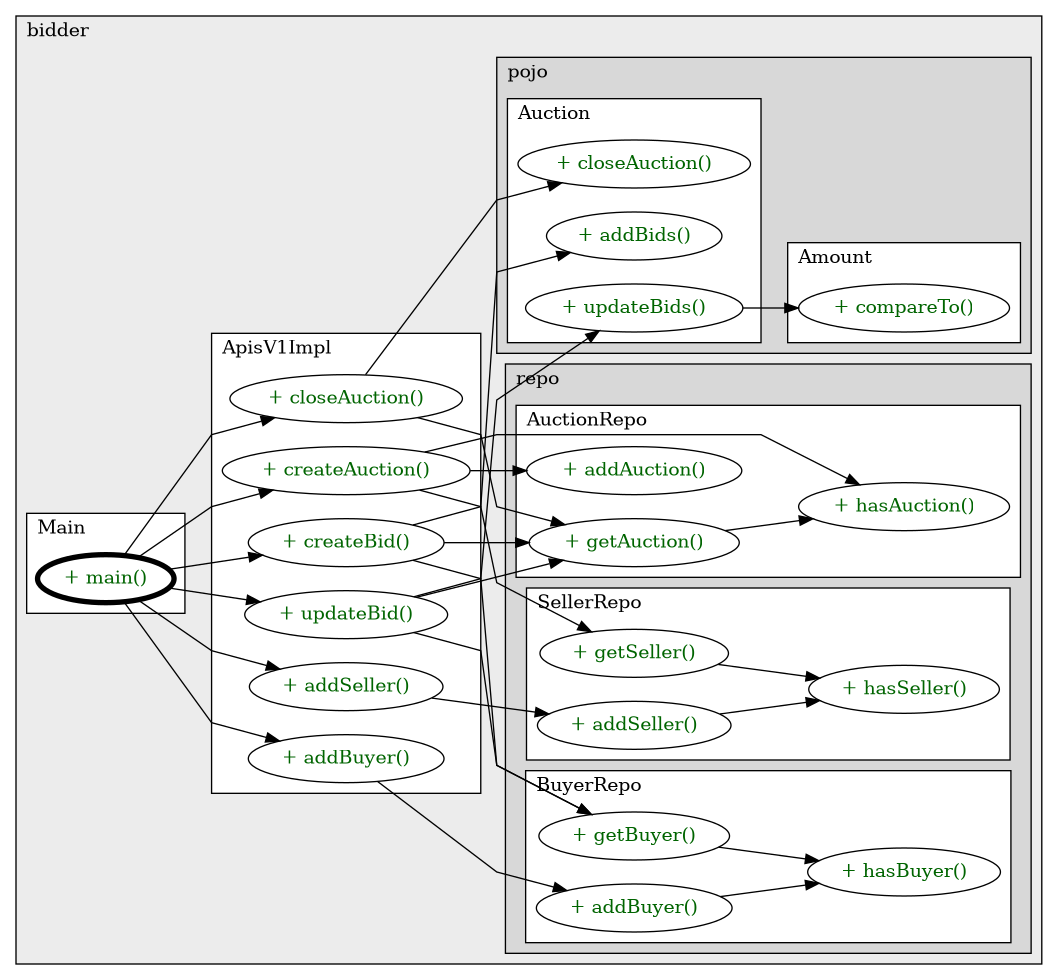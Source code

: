 @startuml

/' diagram meta data start
config=CallConfiguration;
{
  "rootMethod": "com.bidder.Main#main(String[])",
  "projectClassification": {
    "searchMode": "OpenProject", // OpenProject, AllProjects
    "includedProjects": "",
    "pathEndKeywords": "*.impl",
    "isClientPath": "",
    "isClientName": "",
    "isTestPath": "",
    "isTestName": "",
    "isMappingPath": "",
    "isMappingName": "",
    "isDataAccessPath": "",
    "isDataAccessName": "",
    "isDataStructurePath": "",
    "isDataStructureName": "",
    "isInterfaceStructuresPath": "",
    "isInterfaceStructuresName": "",
    "isEntryPointPath": "",
    "isEntryPointName": "",
    "treatFinalFieldsAsMandatory": false
  },
  "graphRestriction": {
    "classPackageExcludeFilter": "",
    "classPackageIncludeFilter": "",
    "classNameExcludeFilter": "",
    "classNameIncludeFilter": "",
    "methodNameExcludeFilter": "",
    "methodNameIncludeFilter": "",
    "removeByInheritance": "", // inheritance/annotation based filtering is done in a second step
    "removeByAnnotation": "",
    "removeByClassPackage": "", // cleanup the graph after inheritance/annotation based filtering is done
    "removeByClassName": "",
    "cutMappings": false,
    "cutEnum": true,
    "cutTests": true,
    "cutClient": true,
    "cutDataAccess": true,
    "cutInterfaceStructures": true,
    "cutDataStructures": true,
    "cutGetterAndSetter": true,
    "cutConstructors": true
  },
  "graphTraversal": {
    "forwardDepth": 3,
    "backwardDepth": 3,
    "classPackageExcludeFilter": "",
    "classPackageIncludeFilter": "",
    "classNameExcludeFilter": "",
    "classNameIncludeFilter": "",
    "methodNameExcludeFilter": "",
    "methodNameIncludeFilter": "",
    "hideMappings": false,
    "hideDataStructures": false,
    "hidePrivateMethods": true,
    "hideInterfaceCalls": true, // indirection: implementation -> interface (is hidden) -> implementation
    "onlyShowApplicationEntryPoints": false, // root node is included
    "useMethodCallsForStructureDiagram": "ForwardOnly" // ForwardOnly, BothDirections, No
  },
  "details": {
    "aggregation": "GroupByClass", // ByClass, GroupByClass, None
    "showMethodParametersTypes": false,
    "showMethodParametersNames": false,
    "showMethodReturnType": false,
    "showPackageLevels": 2,
    "showCallOrder": false,
    "edgeMode": "MethodsOnly", // TypesOnly, MethodsOnly, TypesAndMethods, MethodsAndDirectTypeUsage
    "showDetailedClassStructure": false
  },
  "rootClass": "com.bidder.Main",
  "extensionCallbackMethod": "" // qualified.class.name#methodName - signature: public static String method(String)
}
diagram meta data end '/



digraph g {
    rankdir="LR"
    splines=polyline
    

'nodes 
subgraph cluster_1389262348 { 
   	label=bidder
	labeljust=l
	fillcolor="#ececec"
	style=filled
   
   subgraph cluster_1417109310 { 
   	label=pojo
	labeljust=l
	fillcolor="#d8d8d8"
	style=filled
   
   subgraph cluster_584450950 { 
   	label=Auction
	labeljust=l
	fillcolor=white
	style=filled
   
   Auction214868399XXXaddBids1239537281[
	label="+ addBids()"
	style=filled
	fillcolor=white
	tooltip="Auction

null"
	fontcolor=darkgreen
];

Auction214868399XXXcloseAuction0[
	label="+ closeAuction()"
	style=filled
	fillcolor=white
	tooltip="Auction

null"
	fontcolor=darkgreen
];

Auction214868399XXXupdateBids1239537281[
	label="+ updateBids()"
	style=filled
	fillcolor=white
	tooltip="Auction

null"
	fontcolor=darkgreen
];
} 

subgraph cluster_958007627 { 
   	label=Amount
	labeljust=l
	fillcolor=white
	style=filled
   
   Amount214868399XXXcompareTo1964981368[
	label="+ compareTo()"
	style=filled
	fillcolor=white
	tooltip="Amount

null"
	fontcolor=darkgreen
];
} 
} 

subgraph cluster_1417159468 { 
   	label=repo
	labeljust=l
	fillcolor="#d8d8d8"
	style=filled
   
   subgraph cluster_1091211968 { 
   	label=SellerRepo
	labeljust=l
	fillcolor=white
	style=filled
   
   SellerRepo214818241XXXaddSeller1822147681[
	label="+ addSeller()"
	style=filled
	fillcolor=white
	tooltip="SellerRepo

null"
	fontcolor=darkgreen
];

SellerRepo214818241XXXgetSeller1808118735[
	label="+ getSeller()"
	style=filled
	fillcolor=white
	tooltip="SellerRepo

null"
	fontcolor=darkgreen
];

SellerRepo214818241XXXhasSeller1808118735[
	label="+ hasSeller()"
	style=filled
	fillcolor=white
	tooltip="SellerRepo

null"
	fontcolor=darkgreen
];
} 

subgraph cluster_1829819062 { 
   	label=BuyerRepo
	labeljust=l
	fillcolor=white
	style=filled
   
   BuyerRepo214818241XXXaddBuyer64557459[
	label="+ addBuyer()"
	style=filled
	fillcolor=white
	tooltip="BuyerRepo

null"
	fontcolor=darkgreen
];

BuyerRepo214818241XXXgetBuyer1808118735[
	label="+ getBuyer()"
	style=filled
	fillcolor=white
	tooltip="BuyerRepo

null"
	fontcolor=darkgreen
];

BuyerRepo214818241XXXhasBuyer1808118735[
	label="+ hasBuyer()"
	style=filled
	fillcolor=white
	tooltip="BuyerRepo

null"
	fontcolor=darkgreen
];
} 

subgraph cluster_2056786170 { 
   	label=AuctionRepo
	labeljust=l
	fillcolor=white
	style=filled
   
   AuctionRepo214818241XXXaddAuction1002796579[
	label="+ addAuction()"
	style=filled
	fillcolor=white
	tooltip="AuctionRepo

null"
	fontcolor=darkgreen
];

AuctionRepo214818241XXXgetAuction1808118735[
	label="+ getAuction()"
	style=filled
	fillcolor=white
	tooltip="AuctionRepo

null"
	fontcolor=darkgreen
];

AuctionRepo214818241XXXhasAuction1808118735[
	label="+ hasAuction()"
	style=filled
	fillcolor=white
	tooltip="AuctionRepo

null"
	fontcolor=darkgreen
];
} 
} 

subgraph cluster_215924570 { 
   	label=Main
	labeljust=l
	fillcolor=white
	style=filled
   
   Main730016513XXXmain1859653459[
	label="+ main()"
	style=filled
	fillcolor=white
	tooltip="Main

null"
	penwidth=4
	fontcolor=darkgreen
];
} 

subgraph cluster_220341089 { 
   	label=ApisV1Impl
	labeljust=l
	fillcolor=white
	style=filled
   
   ApisV1Impl730016513XXXaddBuyer1808118735[
	label="+ addBuyer()"
	style=filled
	fillcolor=white
	tooltip="ApisV1Impl

null"
	fontcolor=darkgreen
];

ApisV1Impl730016513XXXaddSeller1808118735[
	label="+ addSeller()"
	style=filled
	fillcolor=white
	tooltip="ApisV1Impl

null"
	fontcolor=darkgreen
];

ApisV1Impl730016513XXXcloseAuction1808118735[
	label="+ closeAuction()"
	style=filled
	fillcolor=white
	tooltip="ApisV1Impl

null"
	fontcolor=darkgreen
];

ApisV1Impl730016513XXXcreateAuction2012146208[
	label="+ createAuction()"
	style=filled
	fillcolor=white
	tooltip="ApisV1Impl

null"
	fontcolor=darkgreen
];

ApisV1Impl730016513XXXcreateBid924985979[
	label="+ createBid()"
	style=filled
	fillcolor=white
	tooltip="ApisV1Impl

null"
	fontcolor=darkgreen
];

ApisV1Impl730016513XXXupdateBid924985979[
	label="+ updateBid()"
	style=filled
	fillcolor=white
	tooltip="ApisV1Impl

null"
	fontcolor=darkgreen
];
} 
} 

'edges    
ApisV1Impl730016513XXXaddBuyer1808118735 -> BuyerRepo214818241XXXaddBuyer64557459;
ApisV1Impl730016513XXXaddSeller1808118735 -> SellerRepo214818241XXXaddSeller1822147681;
ApisV1Impl730016513XXXcloseAuction1808118735 -> Auction214868399XXXcloseAuction0;
ApisV1Impl730016513XXXcloseAuction1808118735 -> AuctionRepo214818241XXXgetAuction1808118735;
ApisV1Impl730016513XXXcreateAuction2012146208 -> AuctionRepo214818241XXXaddAuction1002796579;
ApisV1Impl730016513XXXcreateAuction2012146208 -> AuctionRepo214818241XXXhasAuction1808118735;
ApisV1Impl730016513XXXcreateAuction2012146208 -> SellerRepo214818241XXXgetSeller1808118735;
ApisV1Impl730016513XXXcreateBid924985979 -> Auction214868399XXXaddBids1239537281;
ApisV1Impl730016513XXXcreateBid924985979 -> AuctionRepo214818241XXXgetAuction1808118735;
ApisV1Impl730016513XXXcreateBid924985979 -> BuyerRepo214818241XXXgetBuyer1808118735;
ApisV1Impl730016513XXXupdateBid924985979 -> Auction214868399XXXupdateBids1239537281;
ApisV1Impl730016513XXXupdateBid924985979 -> AuctionRepo214818241XXXgetAuction1808118735;
ApisV1Impl730016513XXXupdateBid924985979 -> BuyerRepo214818241XXXgetBuyer1808118735;
Auction214868399XXXupdateBids1239537281 -> Amount214868399XXXcompareTo1964981368;
AuctionRepo214818241XXXgetAuction1808118735 -> AuctionRepo214818241XXXhasAuction1808118735;
BuyerRepo214818241XXXaddBuyer64557459 -> BuyerRepo214818241XXXhasBuyer1808118735;
BuyerRepo214818241XXXgetBuyer1808118735 -> BuyerRepo214818241XXXhasBuyer1808118735;
Main730016513XXXmain1859653459 -> ApisV1Impl730016513XXXaddBuyer1808118735;
Main730016513XXXmain1859653459 -> ApisV1Impl730016513XXXaddSeller1808118735;
Main730016513XXXmain1859653459 -> ApisV1Impl730016513XXXcloseAuction1808118735;
Main730016513XXXmain1859653459 -> ApisV1Impl730016513XXXcreateAuction2012146208;
Main730016513XXXmain1859653459 -> ApisV1Impl730016513XXXcreateBid924985979;
Main730016513XXXmain1859653459 -> ApisV1Impl730016513XXXupdateBid924985979;
SellerRepo214818241XXXaddSeller1822147681 -> SellerRepo214818241XXXhasSeller1808118735;
SellerRepo214818241XXXgetSeller1808118735 -> SellerRepo214818241XXXhasSeller1808118735;
    
}
@enduml